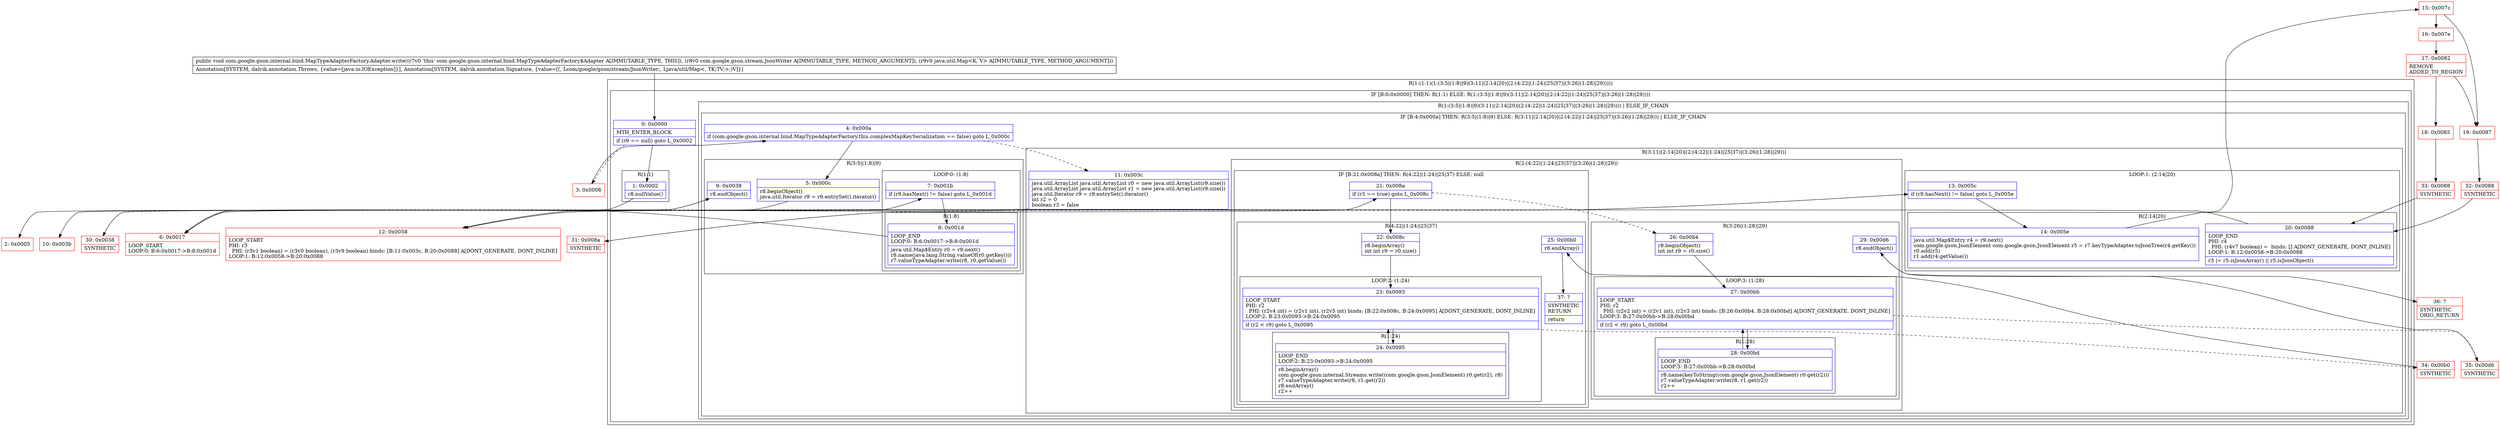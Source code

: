 digraph "CFG forcom.google.gson.internal.bind.MapTypeAdapterFactory.Adapter.write(Lcom\/google\/gson\/stream\/JsonWriter;Ljava\/util\/Map;)V" {
subgraph cluster_Region_1438365858 {
label = "R(1:(1:1)(1:(3:5|(1:8)|9)(3:11|(2:14|20)|(2:(4:22|(1:24)|25|37)|(3:26|(1:28)|29)))))";
node [shape=record,color=blue];
subgraph cluster_IfRegion_1851883830 {
label = "IF [B:0:0x0000] THEN: R(1:1) ELSE: R(1:(3:5|(1:8)|9)(3:11|(2:14|20)|(2:(4:22|(1:24)|25|37)|(3:26|(1:28)|29))))";
node [shape=record,color=blue];
Node_0 [shape=record,label="{0\:\ 0x0000|MTH_ENTER_BLOCK\l|if (r9 == null) goto L_0x0002\l}"];
subgraph cluster_Region_808100985 {
label = "R(1:1)";
node [shape=record,color=blue];
Node_1 [shape=record,label="{1\:\ 0x0002|r8.nullValue()\l}"];
}
subgraph cluster_Region_894044574 {
label = "R(1:(3:5|(1:8)|9)(3:11|(2:14|20)|(2:(4:22|(1:24)|25|37)|(3:26|(1:28)|29)))) | ELSE_IF_CHAIN\l";
node [shape=record,color=blue];
subgraph cluster_IfRegion_1035782461 {
label = "IF [B:4:0x000a] THEN: R(3:5|(1:8)|9) ELSE: R(3:11|(2:14|20)|(2:(4:22|(1:24)|25|37)|(3:26|(1:28)|29))) | ELSE_IF_CHAIN\l";
node [shape=record,color=blue];
Node_4 [shape=record,label="{4\:\ 0x000a|if (com.google.gson.internal.bind.MapTypeAdapterFactory.this.complexMapKeySerialization == false) goto L_0x000c\l}"];
subgraph cluster_Region_1597413261 {
label = "R(3:5|(1:8)|9)";
node [shape=record,color=blue];
Node_5 [shape=record,label="{5\:\ 0x000c|r8.beginObject()\ljava.util.Iterator r9 = r9.entrySet().iterator()\l}"];
subgraph cluster_LoopRegion_987425150 {
label = "LOOP:0: (1:8)";
node [shape=record,color=blue];
Node_7 [shape=record,label="{7\:\ 0x001b|if (r9.hasNext() != false) goto L_0x001d\l}"];
subgraph cluster_Region_1597575490 {
label = "R(1:8)";
node [shape=record,color=blue];
Node_8 [shape=record,label="{8\:\ 0x001d|LOOP_END\lLOOP:0: B:6:0x0017\-\>B:8:0x001d\l|java.util.Map$Entry r0 = r9.next()\lr8.name(java.lang.String.valueOf(r0.getKey()))\lr7.valueTypeAdapter.write(r8, r0.getValue())\l}"];
}
}
Node_9 [shape=record,label="{9\:\ 0x0038|r8.endObject()\l}"];
}
subgraph cluster_Region_1539998059 {
label = "R(3:11|(2:14|20)|(2:(4:22|(1:24)|25|37)|(3:26|(1:28)|29)))";
node [shape=record,color=blue];
Node_11 [shape=record,label="{11\:\ 0x003c|java.util.ArrayList java.util.ArrayList r0 = new java.util.ArrayList(r9.size())\ljava.util.ArrayList java.util.ArrayList r1 = new java.util.ArrayList(r9.size())\ljava.util.Iterator r9 = r9.entrySet().iterator()\lint r2 = 0\lboolean r3 = false\l}"];
subgraph cluster_LoopRegion_68673209 {
label = "LOOP:1: (2:14|20)";
node [shape=record,color=blue];
Node_13 [shape=record,label="{13\:\ 0x005c|if (r9.hasNext() != false) goto L_0x005e\l}"];
subgraph cluster_Region_631343490 {
label = "R(2:14|20)";
node [shape=record,color=blue];
Node_14 [shape=record,label="{14\:\ 0x005e|java.util.Map$Entry r4 = r9.next()\lcom.google.gson.JsonElement com.google.gson.JsonElement r5 = r7.keyTypeAdapter.toJsonTree(r4.getKey())\lr0.add(r5)\lr1.add(r4.getValue())\l}"];
Node_20 [shape=record,label="{20\:\ 0x0088|LOOP_END\lPHI: r4 \l  PHI: (r4v7 boolean) =  binds: [] A[DONT_GENERATE, DONT_INLINE]\lLOOP:1: B:12:0x0058\-\>B:20:0x0088\l|r3 \|= r5.isJsonArray() \|\| r5.isJsonObject()\l}"];
}
}
subgraph cluster_Region_1878436681 {
label = "R(2:(4:22|(1:24)|25|37)|(3:26|(1:28)|29))";
node [shape=record,color=blue];
subgraph cluster_IfRegion_1215048487 {
label = "IF [B:21:0x008a] THEN: R(4:22|(1:24)|25|37) ELSE: null";
node [shape=record,color=blue];
Node_21 [shape=record,label="{21\:\ 0x008a|if (r3 == true) goto L_0x008c\l}"];
subgraph cluster_Region_1582373154 {
label = "R(4:22|(1:24)|25|37)";
node [shape=record,color=blue];
Node_22 [shape=record,label="{22\:\ 0x008c|r8.beginArray()\lint int r9 = r0.size()\l}"];
subgraph cluster_LoopRegion_683496294 {
label = "LOOP:2: (1:24)";
node [shape=record,color=blue];
Node_23 [shape=record,label="{23\:\ 0x0093|LOOP_START\lPHI: r2 \l  PHI: (r2v4 int) = (r2v1 int), (r2v5 int) binds: [B:22:0x008c, B:24:0x0095] A[DONT_GENERATE, DONT_INLINE]\lLOOP:2: B:23:0x0093\-\>B:24:0x0095\l|if (r2 \< r9) goto L_0x0095\l}"];
subgraph cluster_Region_1201347803 {
label = "R(1:24)";
node [shape=record,color=blue];
Node_24 [shape=record,label="{24\:\ 0x0095|LOOP_END\lLOOP:2: B:23:0x0093\-\>B:24:0x0095\l|r8.beginArray()\lcom.google.gson.internal.Streams.write((com.google.gson.JsonElement) r0.get(r2), r8)\lr7.valueTypeAdapter.write(r8, r1.get(r2))\lr8.endArray()\lr2++\l}"];
}
}
Node_25 [shape=record,label="{25\:\ 0x00b0|r8.endArray()\l}"];
Node_37 [shape=record,label="{37\:\ ?|SYNTHETIC\lRETURN\l|return\l}"];
}
}
subgraph cluster_Region_1213537434 {
label = "R(3:26|(1:28)|29)";
node [shape=record,color=blue];
Node_26 [shape=record,label="{26\:\ 0x00b4|r8.beginObject()\lint int r9 = r0.size()\l}"];
subgraph cluster_LoopRegion_937421954 {
label = "LOOP:3: (1:28)";
node [shape=record,color=blue];
Node_27 [shape=record,label="{27\:\ 0x00bb|LOOP_START\lPHI: r2 \l  PHI: (r2v2 int) = (r2v1 int), (r2v3 int) binds: [B:26:0x00b4, B:28:0x00bd] A[DONT_GENERATE, DONT_INLINE]\lLOOP:3: B:27:0x00bb\-\>B:28:0x00bd\l|if (r2 \< r9) goto L_0x00bd\l}"];
subgraph cluster_Region_1628533131 {
label = "R(1:28)";
node [shape=record,color=blue];
Node_28 [shape=record,label="{28\:\ 0x00bd|LOOP_END\lLOOP:3: B:27:0x00bb\-\>B:28:0x00bd\l|r8.name(keyToString((com.google.gson.JsonElement) r0.get(r2)))\lr7.valueTypeAdapter.write(r8, r1.get(r2))\lr2++\l}"];
}
}
Node_29 [shape=record,label="{29\:\ 0x00d6|r8.endObject()\l}"];
}
}
}
}
}
}
}
Node_2 [shape=record,color=red,label="{2\:\ 0x0005}"];
Node_3 [shape=record,color=red,label="{3\:\ 0x0006}"];
Node_6 [shape=record,color=red,label="{6\:\ 0x0017|LOOP_START\lLOOP:0: B:6:0x0017\-\>B:8:0x001d\l}"];
Node_10 [shape=record,color=red,label="{10\:\ 0x003b}"];
Node_12 [shape=record,color=red,label="{12\:\ 0x0058|LOOP_START\lPHI: r3 \l  PHI: (r3v1 boolean) = (r3v0 boolean), (r3v9 boolean) binds: [B:11:0x003c, B:20:0x0088] A[DONT_GENERATE, DONT_INLINE]\lLOOP:1: B:12:0x0058\-\>B:20:0x0088\l}"];
Node_15 [shape=record,color=red,label="{15\:\ 0x007c}"];
Node_16 [shape=record,color=red,label="{16\:\ 0x007e}"];
Node_17 [shape=record,color=red,label="{17\:\ 0x0082|REMOVE\lADDED_TO_REGION\l}"];
Node_18 [shape=record,color=red,label="{18\:\ 0x0085}"];
Node_19 [shape=record,color=red,label="{19\:\ 0x0087}"];
Node_30 [shape=record,color=red,label="{30\:\ 0x0038|SYNTHETIC\l}"];
Node_31 [shape=record,color=red,label="{31\:\ 0x008a|SYNTHETIC\l}"];
Node_32 [shape=record,color=red,label="{32\:\ 0x0088|SYNTHETIC\l}"];
Node_33 [shape=record,color=red,label="{33\:\ 0x0088|SYNTHETIC\l}"];
Node_34 [shape=record,color=red,label="{34\:\ 0x00b0|SYNTHETIC\l}"];
Node_35 [shape=record,color=red,label="{35\:\ 0x00d6|SYNTHETIC\l}"];
Node_36 [shape=record,color=red,label="{36\:\ ?|SYNTHETIC\lORIG_RETURN\l}"];
MethodNode[shape=record,label="{public void com.google.gson.internal.bind.MapTypeAdapterFactory.Adapter.write((r7v0 'this' com.google.gson.internal.bind.MapTypeAdapterFactory$Adapter A[IMMUTABLE_TYPE, THIS]), (r8v0 com.google.gson.stream.JsonWriter A[IMMUTABLE_TYPE, METHOD_ARGUMENT]), (r9v0 java.util.Map\<K, V\> A[IMMUTABLE_TYPE, METHOD_ARGUMENT]))  | Annotation[SYSTEM, dalvik.annotation.Throws, \{value=[java.io.IOException]\}], Annotation[SYSTEM, dalvik.annotation.Signature, \{value=[(, Lcom\/google\/gson\/stream\/JsonWriter;, Ljava\/util\/Map\<, TK;TV;\>;)V]\}]\l}"];
MethodNode -> Node_0;
Node_0 -> Node_1;
Node_0 -> Node_3[style=dashed];
Node_1 -> Node_2;
Node_4 -> Node_5;
Node_4 -> Node_11[style=dashed];
Node_5 -> Node_6;
Node_7 -> Node_8;
Node_7 -> Node_30[style=dashed];
Node_8 -> Node_6;
Node_9 -> Node_10;
Node_11 -> Node_12;
Node_13 -> Node_14;
Node_13 -> Node_31[style=dashed];
Node_14 -> Node_15;
Node_20 -> Node_12;
Node_21 -> Node_22;
Node_21 -> Node_26[style=dashed];
Node_22 -> Node_23;
Node_23 -> Node_24;
Node_23 -> Node_34[style=dashed];
Node_24 -> Node_23;
Node_25 -> Node_37;
Node_26 -> Node_27;
Node_27 -> Node_28;
Node_27 -> Node_35[style=dashed];
Node_28 -> Node_27;
Node_29 -> Node_36;
Node_3 -> Node_4;
Node_6 -> Node_7;
Node_12 -> Node_13;
Node_15 -> Node_16;
Node_15 -> Node_19;
Node_16 -> Node_17;
Node_17 -> Node_18;
Node_17 -> Node_19;
Node_18 -> Node_33;
Node_19 -> Node_32;
Node_30 -> Node_9;
Node_31 -> Node_21;
Node_32 -> Node_20;
Node_33 -> Node_20;
Node_34 -> Node_25;
Node_35 -> Node_29;
}

